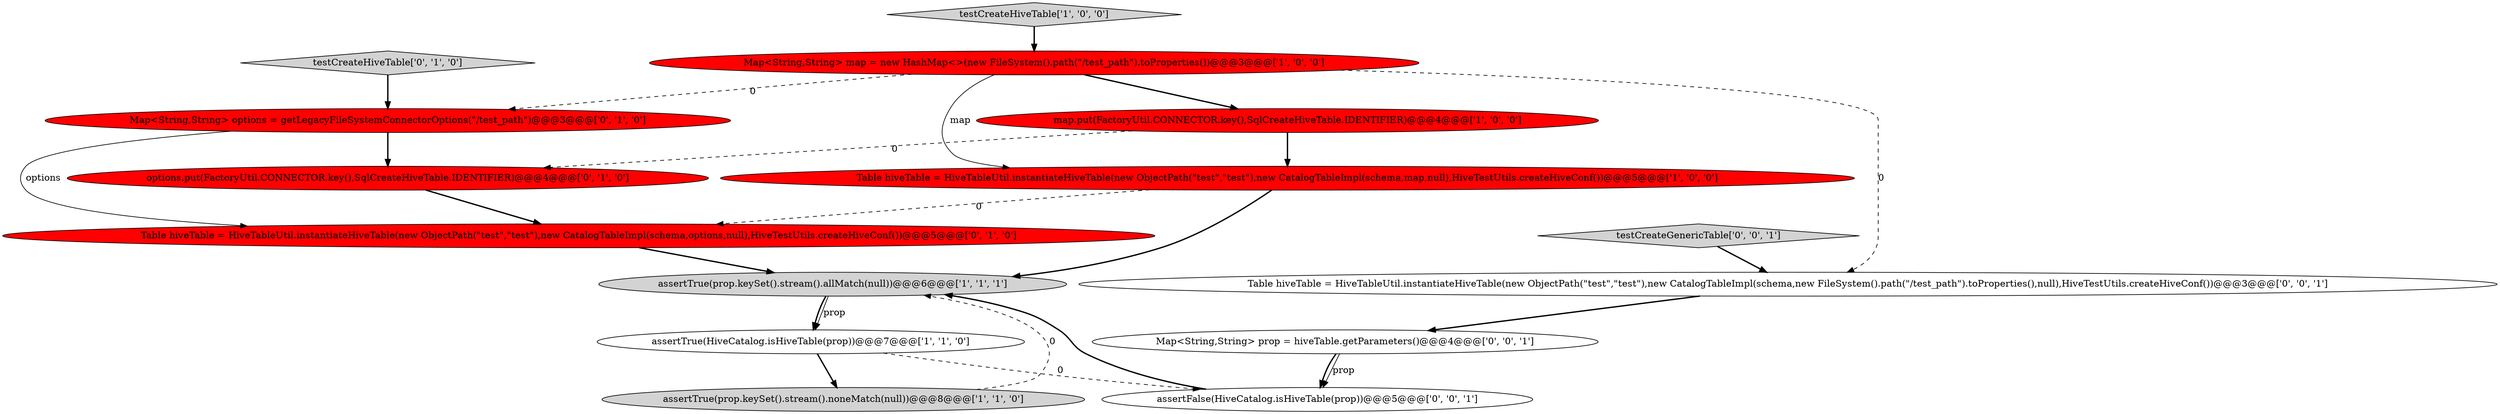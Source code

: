 digraph {
2 [style = filled, label = "Table hiveTable = HiveTableUtil.instantiateHiveTable(new ObjectPath(\"test\",\"test\"),new CatalogTableImpl(schema,map,null),HiveTestUtils.createHiveConf())@@@5@@@['1', '0', '0']", fillcolor = red, shape = ellipse image = "AAA1AAABBB1BBB"];
5 [style = filled, label = "assertTrue(HiveCatalog.isHiveTable(prop))@@@7@@@['1', '1', '0']", fillcolor = white, shape = ellipse image = "AAA0AAABBB1BBB"];
6 [style = filled, label = "assertTrue(prop.keySet().stream().noneMatch(null))@@@8@@@['1', '1', '0']", fillcolor = lightgray, shape = ellipse image = "AAA0AAABBB1BBB"];
9 [style = filled, label = "Table hiveTable = HiveTableUtil.instantiateHiveTable(new ObjectPath(\"test\",\"test\"),new CatalogTableImpl(schema,options,null),HiveTestUtils.createHiveConf())@@@5@@@['0', '1', '0']", fillcolor = red, shape = ellipse image = "AAA1AAABBB2BBB"];
3 [style = filled, label = "assertTrue(prop.keySet().stream().allMatch(null))@@@6@@@['1', '1', '1']", fillcolor = lightgray, shape = ellipse image = "AAA0AAABBB1BBB"];
12 [style = filled, label = "testCreateGenericTable['0', '0', '1']", fillcolor = lightgray, shape = diamond image = "AAA0AAABBB3BBB"];
13 [style = filled, label = "Table hiveTable = HiveTableUtil.instantiateHiveTable(new ObjectPath(\"test\",\"test\"),new CatalogTableImpl(schema,new FileSystem().path(\"/test_path\").toProperties(),null),HiveTestUtils.createHiveConf())@@@3@@@['0', '0', '1']", fillcolor = white, shape = ellipse image = "AAA0AAABBB3BBB"];
4 [style = filled, label = "Map<String,String> map = new HashMap<>(new FileSystem().path(\"/test_path\").toProperties())@@@3@@@['1', '0', '0']", fillcolor = red, shape = ellipse image = "AAA1AAABBB1BBB"];
0 [style = filled, label = "testCreateHiveTable['1', '0', '0']", fillcolor = lightgray, shape = diamond image = "AAA0AAABBB1BBB"];
7 [style = filled, label = "testCreateHiveTable['0', '1', '0']", fillcolor = lightgray, shape = diamond image = "AAA0AAABBB2BBB"];
11 [style = filled, label = "Map<String,String> prop = hiveTable.getParameters()@@@4@@@['0', '0', '1']", fillcolor = white, shape = ellipse image = "AAA0AAABBB3BBB"];
1 [style = filled, label = "map.put(FactoryUtil.CONNECTOR.key(),SqlCreateHiveTable.IDENTIFIER)@@@4@@@['1', '0', '0']", fillcolor = red, shape = ellipse image = "AAA1AAABBB1BBB"];
14 [style = filled, label = "assertFalse(HiveCatalog.isHiveTable(prop))@@@5@@@['0', '0', '1']", fillcolor = white, shape = ellipse image = "AAA0AAABBB3BBB"];
10 [style = filled, label = "Map<String,String> options = getLegacyFileSystemConnectorOptions(\"/test_path\")@@@3@@@['0', '1', '0']", fillcolor = red, shape = ellipse image = "AAA1AAABBB2BBB"];
8 [style = filled, label = "options.put(FactoryUtil.CONNECTOR.key(),SqlCreateHiveTable.IDENTIFIER)@@@4@@@['0', '1', '0']", fillcolor = red, shape = ellipse image = "AAA1AAABBB2BBB"];
14->3 [style = bold, label=""];
5->14 [style = dashed, label="0"];
11->14 [style = bold, label=""];
7->10 [style = bold, label=""];
2->3 [style = bold, label=""];
4->2 [style = solid, label="map"];
6->3 [style = dashed, label="0"];
11->14 [style = solid, label="prop"];
13->11 [style = bold, label=""];
10->9 [style = solid, label="options"];
12->13 [style = bold, label=""];
3->5 [style = bold, label=""];
5->6 [style = bold, label=""];
10->8 [style = bold, label=""];
0->4 [style = bold, label=""];
2->9 [style = dashed, label="0"];
8->9 [style = bold, label=""];
9->3 [style = bold, label=""];
1->8 [style = dashed, label="0"];
1->2 [style = bold, label=""];
4->1 [style = bold, label=""];
3->5 [style = solid, label="prop"];
4->10 [style = dashed, label="0"];
4->13 [style = dashed, label="0"];
}
